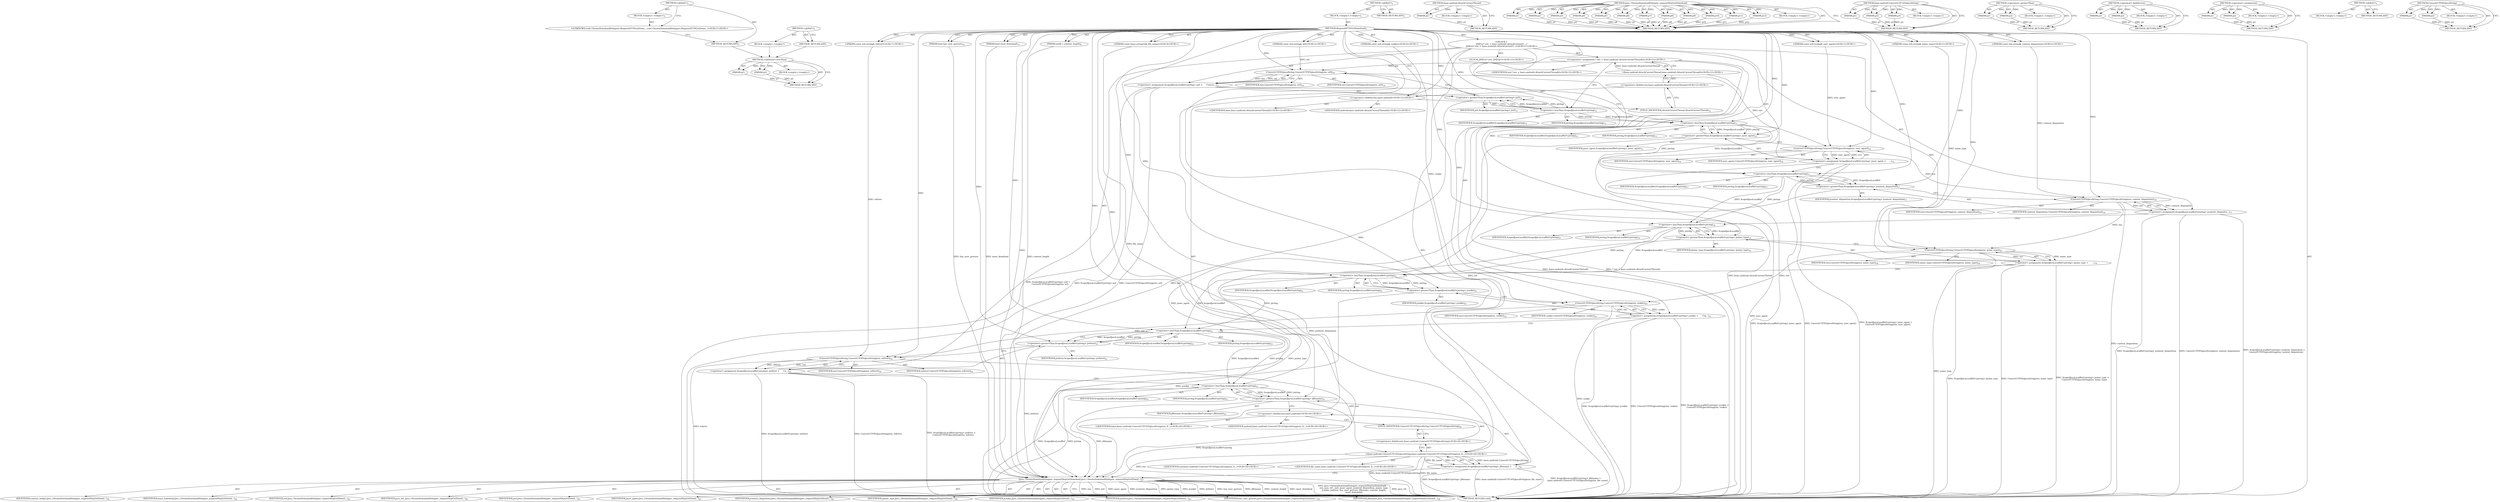 digraph "&lt;global&gt;" {
vulnerable_156 [label=<(METHOD,&lt;operator&gt;.lessThan)>];
vulnerable_157 [label=<(PARAM,p1)>];
vulnerable_158 [label=<(PARAM,p2)>];
vulnerable_159 [label=<(BLOCK,&lt;empty&gt;,&lt;empty&gt;)>];
vulnerable_160 [label=<(METHOD_RETURN,ANY)>];
vulnerable_6 [label=<(METHOD,&lt;global&gt;)<SUB>1</SUB>>];
vulnerable_7 [label=<(BLOCK,&lt;empty&gt;,&lt;empty&gt;)<SUB>1</SUB>>];
vulnerable_8 [label=<(METHOD,RequestHTTPGetDownload)<SUB>1</SUB>>];
vulnerable_9 [label="<(PARAM,const std::string&amp; url)<SUB>2</SUB>>"];
vulnerable_10 [label="<(PARAM,const std::string&amp; user_agent)<SUB>3</SUB>>"];
vulnerable_11 [label="<(PARAM,const std::string&amp; content_disposition)<SUB>4</SUB>>"];
vulnerable_12 [label="<(PARAM,const std::string&amp; mime_type)<SUB>5</SUB>>"];
vulnerable_13 [label="<(PARAM,const std::string&amp; cookie)<SUB>6</SUB>>"];
vulnerable_14 [label="<(PARAM,const std::string&amp; referer)<SUB>7</SUB>>"];
vulnerable_15 [label="<(PARAM,const base::string16&amp; file_name)<SUB>8</SUB>>"];
vulnerable_16 [label=<(PARAM,int64_t content_length)<SUB>9</SUB>>];
vulnerable_17 [label=<(PARAM,bool has_user_gesture)<SUB>10</SUB>>];
vulnerable_18 [label=<(PARAM,bool must_download)<SUB>11</SUB>>];
vulnerable_19 [label="<(BLOCK,{
  JNIEnv* env = base::android::AttachCurrentT...,{
  JNIEnv* env = base::android::AttachCurrentT...)<SUB>11</SUB>>"];
vulnerable_20 [label="<(LOCAL,JNIEnv* env: JNIEnv*)<SUB>12</SUB>>"];
vulnerable_21 [label="<(&lt;operator&gt;.assignment,* env = base::android::AttachCurrentThread())<SUB>12</SUB>>"];
vulnerable_22 [label="<(IDENTIFIER,env,* env = base::android::AttachCurrentThread())<SUB>12</SUB>>"];
vulnerable_23 [label="<(base.android.AttachCurrentThread,base::android::AttachCurrentThread())<SUB>12</SUB>>"];
vulnerable_24 [label="<(&lt;operator&gt;.fieldAccess,base::android::AttachCurrentThread)<SUB>12</SUB>>"];
vulnerable_25 [label="<(&lt;operator&gt;.fieldAccess,base::android)<SUB>12</SUB>>"];
vulnerable_26 [label="<(IDENTIFIER,base,base::android::AttachCurrentThread())<SUB>12</SUB>>"];
vulnerable_27 [label="<(IDENTIFIER,android,base::android::AttachCurrentThread())<SUB>12</SUB>>"];
vulnerable_28 [label=<(FIELD_IDENTIFIER,AttachCurrentThread,AttachCurrentThread)<SUB>12</SUB>>];
vulnerable_29 [label=<(&lt;operator&gt;.assignment,ScopedJavaLocalRef&lt;jstring&gt; jurl =
      Conver...)<SUB>13</SUB>>];
vulnerable_30 [label=<(&lt;operator&gt;.greaterThan,ScopedJavaLocalRef&lt;jstring&gt; jurl)<SUB>13</SUB>>];
vulnerable_31 [label=<(&lt;operator&gt;.lessThan,ScopedJavaLocalRef&lt;jstring)<SUB>13</SUB>>];
vulnerable_32 [label=<(IDENTIFIER,ScopedJavaLocalRef,ScopedJavaLocalRef&lt;jstring)<SUB>13</SUB>>];
vulnerable_33 [label=<(IDENTIFIER,jstring,ScopedJavaLocalRef&lt;jstring)<SUB>13</SUB>>];
vulnerable_34 [label=<(IDENTIFIER,jurl,ScopedJavaLocalRef&lt;jstring&gt; jurl)<SUB>13</SUB>>];
vulnerable_35 [label=<(ConvertUTF8ToJavaString,ConvertUTF8ToJavaString(env, url))<SUB>14</SUB>>];
vulnerable_36 [label=<(IDENTIFIER,env,ConvertUTF8ToJavaString(env, url))<SUB>14</SUB>>];
vulnerable_37 [label=<(IDENTIFIER,url,ConvertUTF8ToJavaString(env, url))<SUB>14</SUB>>];
vulnerable_38 [label=<(&lt;operator&gt;.assignment,ScopedJavaLocalRef&lt;jstring&gt; juser_agent =
     ...)<SUB>15</SUB>>];
vulnerable_39 [label=<(&lt;operator&gt;.greaterThan,ScopedJavaLocalRef&lt;jstring&gt; juser_agent)<SUB>15</SUB>>];
vulnerable_40 [label=<(&lt;operator&gt;.lessThan,ScopedJavaLocalRef&lt;jstring)<SUB>15</SUB>>];
vulnerable_41 [label=<(IDENTIFIER,ScopedJavaLocalRef,ScopedJavaLocalRef&lt;jstring)<SUB>15</SUB>>];
vulnerable_42 [label=<(IDENTIFIER,jstring,ScopedJavaLocalRef&lt;jstring)<SUB>15</SUB>>];
vulnerable_43 [label=<(IDENTIFIER,juser_agent,ScopedJavaLocalRef&lt;jstring&gt; juser_agent)<SUB>15</SUB>>];
vulnerable_44 [label=<(ConvertUTF8ToJavaString,ConvertUTF8ToJavaString(env, user_agent))<SUB>16</SUB>>];
vulnerable_45 [label=<(IDENTIFIER,env,ConvertUTF8ToJavaString(env, user_agent))<SUB>16</SUB>>];
vulnerable_46 [label=<(IDENTIFIER,user_agent,ConvertUTF8ToJavaString(env, user_agent))<SUB>16</SUB>>];
vulnerable_47 [label=<(&lt;operator&gt;.assignment,ScopedJavaLocalRef&lt;jstring&gt; jcontent_dispositio...)<SUB>17</SUB>>];
vulnerable_48 [label=<(&lt;operator&gt;.greaterThan,ScopedJavaLocalRef&lt;jstring&gt; jcontent_disposition)<SUB>17</SUB>>];
vulnerable_49 [label=<(&lt;operator&gt;.lessThan,ScopedJavaLocalRef&lt;jstring)<SUB>17</SUB>>];
vulnerable_50 [label=<(IDENTIFIER,ScopedJavaLocalRef,ScopedJavaLocalRef&lt;jstring)<SUB>17</SUB>>];
vulnerable_51 [label=<(IDENTIFIER,jstring,ScopedJavaLocalRef&lt;jstring)<SUB>17</SUB>>];
vulnerable_52 [label=<(IDENTIFIER,jcontent_disposition,ScopedJavaLocalRef&lt;jstring&gt; jcontent_disposition)<SUB>17</SUB>>];
vulnerable_53 [label=<(ConvertUTF8ToJavaString,ConvertUTF8ToJavaString(env, content_disposition))<SUB>18</SUB>>];
vulnerable_54 [label=<(IDENTIFIER,env,ConvertUTF8ToJavaString(env, content_disposition))<SUB>18</SUB>>];
vulnerable_55 [label=<(IDENTIFIER,content_disposition,ConvertUTF8ToJavaString(env, content_disposition))<SUB>18</SUB>>];
vulnerable_56 [label=<(&lt;operator&gt;.assignment,ScopedJavaLocalRef&lt;jstring&gt; jmime_type =
      ...)<SUB>19</SUB>>];
vulnerable_57 [label=<(&lt;operator&gt;.greaterThan,ScopedJavaLocalRef&lt;jstring&gt; jmime_type)<SUB>19</SUB>>];
vulnerable_58 [label=<(&lt;operator&gt;.lessThan,ScopedJavaLocalRef&lt;jstring)<SUB>19</SUB>>];
vulnerable_59 [label=<(IDENTIFIER,ScopedJavaLocalRef,ScopedJavaLocalRef&lt;jstring)<SUB>19</SUB>>];
vulnerable_60 [label=<(IDENTIFIER,jstring,ScopedJavaLocalRef&lt;jstring)<SUB>19</SUB>>];
vulnerable_61 [label=<(IDENTIFIER,jmime_type,ScopedJavaLocalRef&lt;jstring&gt; jmime_type)<SUB>19</SUB>>];
vulnerable_62 [label=<(ConvertUTF8ToJavaString,ConvertUTF8ToJavaString(env, mime_type))<SUB>20</SUB>>];
vulnerable_63 [label=<(IDENTIFIER,env,ConvertUTF8ToJavaString(env, mime_type))<SUB>20</SUB>>];
vulnerable_64 [label=<(IDENTIFIER,mime_type,ConvertUTF8ToJavaString(env, mime_type))<SUB>20</SUB>>];
vulnerable_65 [label=<(&lt;operator&gt;.assignment,ScopedJavaLocalRef&lt;jstring&gt; jcookie =
      Con...)<SUB>21</SUB>>];
vulnerable_66 [label=<(&lt;operator&gt;.greaterThan,ScopedJavaLocalRef&lt;jstring&gt; jcookie)<SUB>21</SUB>>];
vulnerable_67 [label=<(&lt;operator&gt;.lessThan,ScopedJavaLocalRef&lt;jstring)<SUB>21</SUB>>];
vulnerable_68 [label=<(IDENTIFIER,ScopedJavaLocalRef,ScopedJavaLocalRef&lt;jstring)<SUB>21</SUB>>];
vulnerable_69 [label=<(IDENTIFIER,jstring,ScopedJavaLocalRef&lt;jstring)<SUB>21</SUB>>];
vulnerable_70 [label=<(IDENTIFIER,jcookie,ScopedJavaLocalRef&lt;jstring&gt; jcookie)<SUB>21</SUB>>];
vulnerable_71 [label=<(ConvertUTF8ToJavaString,ConvertUTF8ToJavaString(env, cookie))<SUB>22</SUB>>];
vulnerable_72 [label=<(IDENTIFIER,env,ConvertUTF8ToJavaString(env, cookie))<SUB>22</SUB>>];
vulnerable_73 [label=<(IDENTIFIER,cookie,ConvertUTF8ToJavaString(env, cookie))<SUB>22</SUB>>];
vulnerable_74 [label=<(&lt;operator&gt;.assignment,ScopedJavaLocalRef&lt;jstring&gt; jreferer =
      Co...)<SUB>23</SUB>>];
vulnerable_75 [label=<(&lt;operator&gt;.greaterThan,ScopedJavaLocalRef&lt;jstring&gt; jreferer)<SUB>23</SUB>>];
vulnerable_76 [label=<(&lt;operator&gt;.lessThan,ScopedJavaLocalRef&lt;jstring)<SUB>23</SUB>>];
vulnerable_77 [label=<(IDENTIFIER,ScopedJavaLocalRef,ScopedJavaLocalRef&lt;jstring)<SUB>23</SUB>>];
vulnerable_78 [label=<(IDENTIFIER,jstring,ScopedJavaLocalRef&lt;jstring)<SUB>23</SUB>>];
vulnerable_79 [label=<(IDENTIFIER,jreferer,ScopedJavaLocalRef&lt;jstring&gt; jreferer)<SUB>23</SUB>>];
vulnerable_80 [label=<(ConvertUTF8ToJavaString,ConvertUTF8ToJavaString(env, referer))<SUB>24</SUB>>];
vulnerable_81 [label=<(IDENTIFIER,env,ConvertUTF8ToJavaString(env, referer))<SUB>24</SUB>>];
vulnerable_82 [label=<(IDENTIFIER,referer,ConvertUTF8ToJavaString(env, referer))<SUB>24</SUB>>];
vulnerable_83 [label=<(&lt;operator&gt;.assignment,ScopedJavaLocalRef&lt;jstring&gt; jfilename =
      b...)<SUB>25</SUB>>];
vulnerable_84 [label=<(&lt;operator&gt;.greaterThan,ScopedJavaLocalRef&lt;jstring&gt; jfilename)<SUB>25</SUB>>];
vulnerable_85 [label=<(&lt;operator&gt;.lessThan,ScopedJavaLocalRef&lt;jstring)<SUB>25</SUB>>];
vulnerable_86 [label=<(IDENTIFIER,ScopedJavaLocalRef,ScopedJavaLocalRef&lt;jstring)<SUB>25</SUB>>];
vulnerable_87 [label=<(IDENTIFIER,jstring,ScopedJavaLocalRef&lt;jstring)<SUB>25</SUB>>];
vulnerable_88 [label=<(IDENTIFIER,jfilename,ScopedJavaLocalRef&lt;jstring&gt; jfilename)<SUB>25</SUB>>];
vulnerable_89 [label="<(base.android.ConvertUTF16ToJavaString,base::android::ConvertUTF16ToJavaString(env, fi...)<SUB>26</SUB>>"];
vulnerable_90 [label="<(&lt;operator&gt;.fieldAccess,base::android::ConvertUTF16ToJavaString)<SUB>26</SUB>>"];
vulnerable_91 [label="<(&lt;operator&gt;.fieldAccess,base::android)<SUB>26</SUB>>"];
vulnerable_92 [label="<(IDENTIFIER,base,base::android::ConvertUTF16ToJavaString(env, fi...)<SUB>26</SUB>>"];
vulnerable_93 [label="<(IDENTIFIER,android,base::android::ConvertUTF16ToJavaString(env, fi...)<SUB>26</SUB>>"];
vulnerable_94 [label=<(FIELD_IDENTIFIER,ConvertUTF16ToJavaString,ConvertUTF16ToJavaString)<SUB>26</SUB>>];
vulnerable_95 [label="<(IDENTIFIER,env,base::android::ConvertUTF16ToJavaString(env, fi...)<SUB>26</SUB>>"];
vulnerable_96 [label="<(IDENTIFIER,file_name,base::android::ConvertUTF16ToJavaString(env, fi...)<SUB>26</SUB>>"];
vulnerable_97 [label=<(Java_ChromeDownloadDelegate_requestHttpGetDownload,Java_ChromeDownloadDelegate_requestHttpGetDownl...)<SUB>27</SUB>>];
vulnerable_98 [label=<(IDENTIFIER,env,Java_ChromeDownloadDelegate_requestHttpGetDownl...)<SUB>28</SUB>>];
vulnerable_99 [label=<(IDENTIFIER,java_ref_,Java_ChromeDownloadDelegate_requestHttpGetDownl...)<SUB>28</SUB>>];
vulnerable_100 [label=<(IDENTIFIER,jurl,Java_ChromeDownloadDelegate_requestHttpGetDownl...)<SUB>28</SUB>>];
vulnerable_101 [label=<(IDENTIFIER,juser_agent,Java_ChromeDownloadDelegate_requestHttpGetDownl...)<SUB>28</SUB>>];
vulnerable_102 [label=<(IDENTIFIER,jcontent_disposition,Java_ChromeDownloadDelegate_requestHttpGetDownl...)<SUB>28</SUB>>];
vulnerable_103 [label=<(IDENTIFIER,jmime_type,Java_ChromeDownloadDelegate_requestHttpGetDownl...)<SUB>28</SUB>>];
vulnerable_104 [label=<(IDENTIFIER,jcookie,Java_ChromeDownloadDelegate_requestHttpGetDownl...)<SUB>29</SUB>>];
vulnerable_105 [label=<(IDENTIFIER,jreferer,Java_ChromeDownloadDelegate_requestHttpGetDownl...)<SUB>29</SUB>>];
vulnerable_106 [label=<(IDENTIFIER,has_user_gesture,Java_ChromeDownloadDelegate_requestHttpGetDownl...)<SUB>29</SUB>>];
vulnerable_107 [label=<(IDENTIFIER,jfilename,Java_ChromeDownloadDelegate_requestHttpGetDownl...)<SUB>29</SUB>>];
vulnerable_108 [label=<(IDENTIFIER,content_length,Java_ChromeDownloadDelegate_requestHttpGetDownl...)<SUB>29</SUB>>];
vulnerable_109 [label=<(IDENTIFIER,must_download,Java_ChromeDownloadDelegate_requestHttpGetDownl...)<SUB>30</SUB>>];
vulnerable_110 [label=<(METHOD_RETURN,void)<SUB>1</SUB>>];
vulnerable_112 [label=<(METHOD_RETURN,ANY)<SUB>1</SUB>>];
vulnerable_142 [label=<(METHOD,base.android.AttachCurrentThread)>];
vulnerable_143 [label=<(PARAM,p1)>];
vulnerable_144 [label=<(BLOCK,&lt;empty&gt;,&lt;empty&gt;)>];
vulnerable_145 [label=<(METHOD_RETURN,ANY)>];
vulnerable_172 [label=<(METHOD,Java_ChromeDownloadDelegate_requestHttpGetDownload)>];
vulnerable_173 [label=<(PARAM,p1)>];
vulnerable_174 [label=<(PARAM,p2)>];
vulnerable_175 [label=<(PARAM,p3)>];
vulnerable_176 [label=<(PARAM,p4)>];
vulnerable_177 [label=<(PARAM,p5)>];
vulnerable_178 [label=<(PARAM,p6)>];
vulnerable_179 [label=<(PARAM,p7)>];
vulnerable_180 [label=<(PARAM,p8)>];
vulnerable_181 [label=<(PARAM,p9)>];
vulnerable_182 [label=<(PARAM,p10)>];
vulnerable_183 [label=<(PARAM,p11)>];
vulnerable_184 [label=<(PARAM,p12)>];
vulnerable_185 [label=<(BLOCK,&lt;empty&gt;,&lt;empty&gt;)>];
vulnerable_186 [label=<(METHOD_RETURN,ANY)>];
vulnerable_166 [label=<(METHOD,base.android.ConvertUTF16ToJavaString)>];
vulnerable_167 [label=<(PARAM,p1)>];
vulnerable_168 [label=<(PARAM,p2)>];
vulnerable_169 [label=<(PARAM,p3)>];
vulnerable_170 [label=<(BLOCK,&lt;empty&gt;,&lt;empty&gt;)>];
vulnerable_171 [label=<(METHOD_RETURN,ANY)>];
vulnerable_151 [label=<(METHOD,&lt;operator&gt;.greaterThan)>];
vulnerable_152 [label=<(PARAM,p1)>];
vulnerable_153 [label=<(PARAM,p2)>];
vulnerable_154 [label=<(BLOCK,&lt;empty&gt;,&lt;empty&gt;)>];
vulnerable_155 [label=<(METHOD_RETURN,ANY)>];
vulnerable_146 [label=<(METHOD,&lt;operator&gt;.fieldAccess)>];
vulnerable_147 [label=<(PARAM,p1)>];
vulnerable_148 [label=<(PARAM,p2)>];
vulnerable_149 [label=<(BLOCK,&lt;empty&gt;,&lt;empty&gt;)>];
vulnerable_150 [label=<(METHOD_RETURN,ANY)>];
vulnerable_137 [label=<(METHOD,&lt;operator&gt;.assignment)>];
vulnerable_138 [label=<(PARAM,p1)>];
vulnerable_139 [label=<(PARAM,p2)>];
vulnerable_140 [label=<(BLOCK,&lt;empty&gt;,&lt;empty&gt;)>];
vulnerable_141 [label=<(METHOD_RETURN,ANY)>];
vulnerable_131 [label=<(METHOD,&lt;global&gt;)<SUB>1</SUB>>];
vulnerable_132 [label=<(BLOCK,&lt;empty&gt;,&lt;empty&gt;)>];
vulnerable_133 [label=<(METHOD_RETURN,ANY)>];
vulnerable_161 [label=<(METHOD,ConvertUTF8ToJavaString)>];
vulnerable_162 [label=<(PARAM,p1)>];
vulnerable_163 [label=<(PARAM,p2)>];
vulnerable_164 [label=<(BLOCK,&lt;empty&gt;,&lt;empty&gt;)>];
vulnerable_165 [label=<(METHOD_RETURN,ANY)>];
fixed_6 [label=<(METHOD,&lt;global&gt;)<SUB>1</SUB>>];
fixed_7 [label=<(BLOCK,&lt;empty&gt;,&lt;empty&gt;)<SUB>1</SUB>>];
fixed_8 [label="<(UNKNOWN,void ChromeDownloadDelegate::RequestHTTPGetDown...,void ChromeDownloadDelegate::RequestHTTPGetDown...)<SUB>1</SUB>>"];
fixed_9 [label=<(METHOD_RETURN,ANY)<SUB>1</SUB>>];
fixed_14 [label=<(METHOD,&lt;global&gt;)<SUB>1</SUB>>];
fixed_15 [label=<(BLOCK,&lt;empty&gt;,&lt;empty&gt;)>];
fixed_16 [label=<(METHOD_RETURN,ANY)>];
vulnerable_156 -> vulnerable_157  [key=0, label="AST: "];
vulnerable_156 -> vulnerable_157  [key=1, label="DDG: "];
vulnerable_156 -> vulnerable_159  [key=0, label="AST: "];
vulnerable_156 -> vulnerable_158  [key=0, label="AST: "];
vulnerable_156 -> vulnerable_158  [key=1, label="DDG: "];
vulnerable_156 -> vulnerable_160  [key=0, label="AST: "];
vulnerable_156 -> vulnerable_160  [key=1, label="CFG: "];
vulnerable_157 -> vulnerable_160  [key=0, label="DDG: p1"];
vulnerable_158 -> vulnerable_160  [key=0, label="DDG: p2"];
vulnerable_6 -> vulnerable_7  [key=0, label="AST: "];
vulnerable_6 -> vulnerable_112  [key=0, label="AST: "];
vulnerable_6 -> vulnerable_112  [key=1, label="CFG: "];
vulnerable_7 -> vulnerable_8  [key=0, label="AST: "];
vulnerable_8 -> vulnerable_9  [key=0, label="AST: "];
vulnerable_8 -> vulnerable_9  [key=1, label="DDG: "];
vulnerable_8 -> vulnerable_10  [key=0, label="AST: "];
vulnerable_8 -> vulnerable_10  [key=1, label="DDG: "];
vulnerable_8 -> vulnerable_11  [key=0, label="AST: "];
vulnerable_8 -> vulnerable_11  [key=1, label="DDG: "];
vulnerable_8 -> vulnerable_12  [key=0, label="AST: "];
vulnerable_8 -> vulnerable_12  [key=1, label="DDG: "];
vulnerable_8 -> vulnerable_13  [key=0, label="AST: "];
vulnerable_8 -> vulnerable_13  [key=1, label="DDG: "];
vulnerable_8 -> vulnerable_14  [key=0, label="AST: "];
vulnerable_8 -> vulnerable_14  [key=1, label="DDG: "];
vulnerable_8 -> vulnerable_15  [key=0, label="AST: "];
vulnerable_8 -> vulnerable_15  [key=1, label="DDG: "];
vulnerable_8 -> vulnerable_16  [key=0, label="AST: "];
vulnerable_8 -> vulnerable_16  [key=1, label="DDG: "];
vulnerable_8 -> vulnerable_17  [key=0, label="AST: "];
vulnerable_8 -> vulnerable_17  [key=1, label="DDG: "];
vulnerable_8 -> vulnerable_18  [key=0, label="AST: "];
vulnerable_8 -> vulnerable_18  [key=1, label="DDG: "];
vulnerable_8 -> vulnerable_19  [key=0, label="AST: "];
vulnerable_8 -> vulnerable_110  [key=0, label="AST: "];
vulnerable_8 -> vulnerable_25  [key=0, label="CFG: "];
vulnerable_8 -> vulnerable_97  [key=0, label="DDG: "];
vulnerable_8 -> vulnerable_30  [key=0, label="DDG: "];
vulnerable_8 -> vulnerable_35  [key=0, label="DDG: "];
vulnerable_8 -> vulnerable_39  [key=0, label="DDG: "];
vulnerable_8 -> vulnerable_44  [key=0, label="DDG: "];
vulnerable_8 -> vulnerable_48  [key=0, label="DDG: "];
vulnerable_8 -> vulnerable_53  [key=0, label="DDG: "];
vulnerable_8 -> vulnerable_57  [key=0, label="DDG: "];
vulnerable_8 -> vulnerable_62  [key=0, label="DDG: "];
vulnerable_8 -> vulnerable_66  [key=0, label="DDG: "];
vulnerable_8 -> vulnerable_71  [key=0, label="DDG: "];
vulnerable_8 -> vulnerable_75  [key=0, label="DDG: "];
vulnerable_8 -> vulnerable_80  [key=0, label="DDG: "];
vulnerable_8 -> vulnerable_84  [key=0, label="DDG: "];
vulnerable_8 -> vulnerable_89  [key=0, label="DDG: "];
vulnerable_8 -> vulnerable_31  [key=0, label="DDG: "];
vulnerable_8 -> vulnerable_40  [key=0, label="DDG: "];
vulnerable_8 -> vulnerable_49  [key=0, label="DDG: "];
vulnerable_8 -> vulnerable_58  [key=0, label="DDG: "];
vulnerable_8 -> vulnerable_67  [key=0, label="DDG: "];
vulnerable_8 -> vulnerable_76  [key=0, label="DDG: "];
vulnerable_8 -> vulnerable_85  [key=0, label="DDG: "];
vulnerable_9 -> vulnerable_35  [key=0, label="DDG: url"];
vulnerable_10 -> vulnerable_44  [key=0, label="DDG: user_agent"];
vulnerable_11 -> vulnerable_53  [key=0, label="DDG: content_disposition"];
vulnerable_12 -> vulnerable_62  [key=0, label="DDG: mime_type"];
vulnerable_13 -> vulnerable_71  [key=0, label="DDG: cookie"];
vulnerable_14 -> vulnerable_80  [key=0, label="DDG: referer"];
vulnerable_15 -> vulnerable_89  [key=0, label="DDG: file_name"];
vulnerable_16 -> vulnerable_97  [key=0, label="DDG: content_length"];
vulnerable_17 -> vulnerable_97  [key=0, label="DDG: has_user_gesture"];
vulnerable_18 -> vulnerable_97  [key=0, label="DDG: must_download"];
vulnerable_19 -> vulnerable_20  [key=0, label="AST: "];
vulnerable_19 -> vulnerable_21  [key=0, label="AST: "];
vulnerable_19 -> vulnerable_29  [key=0, label="AST: "];
vulnerable_19 -> vulnerable_38  [key=0, label="AST: "];
vulnerable_19 -> vulnerable_47  [key=0, label="AST: "];
vulnerable_19 -> vulnerable_56  [key=0, label="AST: "];
vulnerable_19 -> vulnerable_65  [key=0, label="AST: "];
vulnerable_19 -> vulnerable_74  [key=0, label="AST: "];
vulnerable_19 -> vulnerable_83  [key=0, label="AST: "];
vulnerable_19 -> vulnerable_97  [key=0, label="AST: "];
vulnerable_21 -> vulnerable_22  [key=0, label="AST: "];
vulnerable_21 -> vulnerable_23  [key=0, label="AST: "];
vulnerable_21 -> vulnerable_31  [key=0, label="CFG: "];
vulnerable_21 -> vulnerable_110  [key=0, label="DDG: base::android::AttachCurrentThread()"];
vulnerable_21 -> vulnerable_110  [key=1, label="DDG: * env = base::android::AttachCurrentThread()"];
vulnerable_21 -> vulnerable_35  [key=0, label="DDG: env"];
vulnerable_23 -> vulnerable_24  [key=0, label="AST: "];
vulnerable_23 -> vulnerable_21  [key=0, label="CFG: "];
vulnerable_23 -> vulnerable_21  [key=1, label="DDG: base::android::AttachCurrentThread"];
vulnerable_23 -> vulnerable_110  [key=0, label="DDG: base::android::AttachCurrentThread"];
vulnerable_24 -> vulnerable_25  [key=0, label="AST: "];
vulnerable_24 -> vulnerable_28  [key=0, label="AST: "];
vulnerable_24 -> vulnerable_23  [key=0, label="CFG: "];
vulnerable_25 -> vulnerable_26  [key=0, label="AST: "];
vulnerable_25 -> vulnerable_27  [key=0, label="AST: "];
vulnerable_25 -> vulnerable_28  [key=0, label="CFG: "];
vulnerable_28 -> vulnerable_24  [key=0, label="CFG: "];
vulnerable_29 -> vulnerable_30  [key=0, label="AST: "];
vulnerable_29 -> vulnerable_35  [key=0, label="AST: "];
vulnerable_29 -> vulnerable_40  [key=0, label="CFG: "];
vulnerable_29 -> vulnerable_110  [key=0, label="DDG: ScopedJavaLocalRef&lt;jstring&gt; jurl"];
vulnerable_29 -> vulnerable_110  [key=1, label="DDG: ConvertUTF8ToJavaString(env, url)"];
vulnerable_29 -> vulnerable_110  [key=2, label="DDG: ScopedJavaLocalRef&lt;jstring&gt; jurl =
      ConvertUTF8ToJavaString(env, url)"];
vulnerable_30 -> vulnerable_31  [key=0, label="AST: "];
vulnerable_30 -> vulnerable_34  [key=0, label="AST: "];
vulnerable_30 -> vulnerable_35  [key=0, label="CFG: "];
vulnerable_30 -> vulnerable_97  [key=0, label="DDG: jurl"];
vulnerable_31 -> vulnerable_32  [key=0, label="AST: "];
vulnerable_31 -> vulnerable_33  [key=0, label="AST: "];
vulnerable_31 -> vulnerable_30  [key=0, label="CFG: "];
vulnerable_31 -> vulnerable_30  [key=1, label="DDG: ScopedJavaLocalRef"];
vulnerable_31 -> vulnerable_30  [key=2, label="DDG: jstring"];
vulnerable_31 -> vulnerable_40  [key=0, label="DDG: ScopedJavaLocalRef"];
vulnerable_31 -> vulnerable_40  [key=1, label="DDG: jstring"];
vulnerable_35 -> vulnerable_36  [key=0, label="AST: "];
vulnerable_35 -> vulnerable_37  [key=0, label="AST: "];
vulnerable_35 -> vulnerable_29  [key=0, label="CFG: "];
vulnerable_35 -> vulnerable_29  [key=1, label="DDG: env"];
vulnerable_35 -> vulnerable_29  [key=2, label="DDG: url"];
vulnerable_35 -> vulnerable_110  [key=0, label="DDG: url"];
vulnerable_35 -> vulnerable_44  [key=0, label="DDG: env"];
vulnerable_38 -> vulnerable_39  [key=0, label="AST: "];
vulnerable_38 -> vulnerable_44  [key=0, label="AST: "];
vulnerable_38 -> vulnerable_49  [key=0, label="CFG: "];
vulnerable_38 -> vulnerable_110  [key=0, label="DDG: ScopedJavaLocalRef&lt;jstring&gt; juser_agent"];
vulnerable_38 -> vulnerable_110  [key=1, label="DDG: ConvertUTF8ToJavaString(env, user_agent)"];
vulnerable_38 -> vulnerable_110  [key=2, label="DDG: ScopedJavaLocalRef&lt;jstring&gt; juser_agent =
      ConvertUTF8ToJavaString(env, user_agent)"];
vulnerable_39 -> vulnerable_40  [key=0, label="AST: "];
vulnerable_39 -> vulnerable_43  [key=0, label="AST: "];
vulnerable_39 -> vulnerable_44  [key=0, label="CFG: "];
vulnerable_39 -> vulnerable_97  [key=0, label="DDG: juser_agent"];
vulnerable_40 -> vulnerable_41  [key=0, label="AST: "];
vulnerable_40 -> vulnerable_42  [key=0, label="AST: "];
vulnerable_40 -> vulnerable_39  [key=0, label="CFG: "];
vulnerable_40 -> vulnerable_39  [key=1, label="DDG: ScopedJavaLocalRef"];
vulnerable_40 -> vulnerable_39  [key=2, label="DDG: jstring"];
vulnerable_40 -> vulnerable_49  [key=0, label="DDG: ScopedJavaLocalRef"];
vulnerable_40 -> vulnerable_49  [key=1, label="DDG: jstring"];
vulnerable_44 -> vulnerable_45  [key=0, label="AST: "];
vulnerable_44 -> vulnerable_46  [key=0, label="AST: "];
vulnerable_44 -> vulnerable_38  [key=0, label="CFG: "];
vulnerable_44 -> vulnerable_38  [key=1, label="DDG: env"];
vulnerable_44 -> vulnerable_38  [key=2, label="DDG: user_agent"];
vulnerable_44 -> vulnerable_110  [key=0, label="DDG: user_agent"];
vulnerable_44 -> vulnerable_53  [key=0, label="DDG: env"];
vulnerable_47 -> vulnerable_48  [key=0, label="AST: "];
vulnerable_47 -> vulnerable_53  [key=0, label="AST: "];
vulnerable_47 -> vulnerable_58  [key=0, label="CFG: "];
vulnerable_47 -> vulnerable_110  [key=0, label="DDG: ScopedJavaLocalRef&lt;jstring&gt; jcontent_disposition"];
vulnerable_47 -> vulnerable_110  [key=1, label="DDG: ConvertUTF8ToJavaString(env, content_disposition)"];
vulnerable_47 -> vulnerable_110  [key=2, label="DDG: ScopedJavaLocalRef&lt;jstring&gt; jcontent_disposition =
      ConvertUTF8ToJavaString(env, content_disposition)"];
vulnerable_48 -> vulnerable_49  [key=0, label="AST: "];
vulnerable_48 -> vulnerable_52  [key=0, label="AST: "];
vulnerable_48 -> vulnerable_53  [key=0, label="CFG: "];
vulnerable_48 -> vulnerable_97  [key=0, label="DDG: jcontent_disposition"];
vulnerable_49 -> vulnerable_50  [key=0, label="AST: "];
vulnerable_49 -> vulnerable_51  [key=0, label="AST: "];
vulnerable_49 -> vulnerable_48  [key=0, label="CFG: "];
vulnerable_49 -> vulnerable_48  [key=1, label="DDG: ScopedJavaLocalRef"];
vulnerable_49 -> vulnerable_48  [key=2, label="DDG: jstring"];
vulnerable_49 -> vulnerable_58  [key=0, label="DDG: ScopedJavaLocalRef"];
vulnerable_49 -> vulnerable_58  [key=1, label="DDG: jstring"];
vulnerable_53 -> vulnerable_54  [key=0, label="AST: "];
vulnerable_53 -> vulnerable_55  [key=0, label="AST: "];
vulnerable_53 -> vulnerable_47  [key=0, label="CFG: "];
vulnerable_53 -> vulnerable_47  [key=1, label="DDG: env"];
vulnerable_53 -> vulnerable_47  [key=2, label="DDG: content_disposition"];
vulnerable_53 -> vulnerable_110  [key=0, label="DDG: content_disposition"];
vulnerable_53 -> vulnerable_62  [key=0, label="DDG: env"];
vulnerable_56 -> vulnerable_57  [key=0, label="AST: "];
vulnerable_56 -> vulnerable_62  [key=0, label="AST: "];
vulnerable_56 -> vulnerable_67  [key=0, label="CFG: "];
vulnerable_56 -> vulnerable_110  [key=0, label="DDG: ScopedJavaLocalRef&lt;jstring&gt; jmime_type"];
vulnerable_56 -> vulnerable_110  [key=1, label="DDG: ConvertUTF8ToJavaString(env, mime_type)"];
vulnerable_56 -> vulnerable_110  [key=2, label="DDG: ScopedJavaLocalRef&lt;jstring&gt; jmime_type =
      ConvertUTF8ToJavaString(env, mime_type)"];
vulnerable_57 -> vulnerable_58  [key=0, label="AST: "];
vulnerable_57 -> vulnerable_61  [key=0, label="AST: "];
vulnerable_57 -> vulnerable_62  [key=0, label="CFG: "];
vulnerable_57 -> vulnerable_97  [key=0, label="DDG: jmime_type"];
vulnerable_58 -> vulnerable_59  [key=0, label="AST: "];
vulnerable_58 -> vulnerable_60  [key=0, label="AST: "];
vulnerable_58 -> vulnerable_57  [key=0, label="CFG: "];
vulnerable_58 -> vulnerable_57  [key=1, label="DDG: ScopedJavaLocalRef"];
vulnerable_58 -> vulnerable_57  [key=2, label="DDG: jstring"];
vulnerable_58 -> vulnerable_67  [key=0, label="DDG: ScopedJavaLocalRef"];
vulnerable_58 -> vulnerable_67  [key=1, label="DDG: jstring"];
vulnerable_62 -> vulnerable_63  [key=0, label="AST: "];
vulnerable_62 -> vulnerable_64  [key=0, label="AST: "];
vulnerable_62 -> vulnerable_56  [key=0, label="CFG: "];
vulnerable_62 -> vulnerable_56  [key=1, label="DDG: env"];
vulnerable_62 -> vulnerable_56  [key=2, label="DDG: mime_type"];
vulnerable_62 -> vulnerable_110  [key=0, label="DDG: mime_type"];
vulnerable_62 -> vulnerable_71  [key=0, label="DDG: env"];
vulnerable_65 -> vulnerable_66  [key=0, label="AST: "];
vulnerable_65 -> vulnerable_71  [key=0, label="AST: "];
vulnerable_65 -> vulnerable_76  [key=0, label="CFG: "];
vulnerable_65 -> vulnerable_110  [key=0, label="DDG: ScopedJavaLocalRef&lt;jstring&gt; jcookie"];
vulnerable_65 -> vulnerable_110  [key=1, label="DDG: ConvertUTF8ToJavaString(env, cookie)"];
vulnerable_65 -> vulnerable_110  [key=2, label="DDG: ScopedJavaLocalRef&lt;jstring&gt; jcookie =
      ConvertUTF8ToJavaString(env, cookie)"];
vulnerable_66 -> vulnerable_67  [key=0, label="AST: "];
vulnerable_66 -> vulnerable_70  [key=0, label="AST: "];
vulnerable_66 -> vulnerable_71  [key=0, label="CFG: "];
vulnerable_66 -> vulnerable_97  [key=0, label="DDG: jcookie"];
vulnerable_67 -> vulnerable_68  [key=0, label="AST: "];
vulnerable_67 -> vulnerable_69  [key=0, label="AST: "];
vulnerable_67 -> vulnerable_66  [key=0, label="CFG: "];
vulnerable_67 -> vulnerable_66  [key=1, label="DDG: ScopedJavaLocalRef"];
vulnerable_67 -> vulnerable_66  [key=2, label="DDG: jstring"];
vulnerable_67 -> vulnerable_76  [key=0, label="DDG: ScopedJavaLocalRef"];
vulnerable_67 -> vulnerable_76  [key=1, label="DDG: jstring"];
vulnerable_71 -> vulnerable_72  [key=0, label="AST: "];
vulnerable_71 -> vulnerable_73  [key=0, label="AST: "];
vulnerable_71 -> vulnerable_65  [key=0, label="CFG: "];
vulnerable_71 -> vulnerable_65  [key=1, label="DDG: env"];
vulnerable_71 -> vulnerable_65  [key=2, label="DDG: cookie"];
vulnerable_71 -> vulnerable_110  [key=0, label="DDG: cookie"];
vulnerable_71 -> vulnerable_80  [key=0, label="DDG: env"];
vulnerable_74 -> vulnerable_75  [key=0, label="AST: "];
vulnerable_74 -> vulnerable_80  [key=0, label="AST: "];
vulnerable_74 -> vulnerable_85  [key=0, label="CFG: "];
vulnerable_74 -> vulnerable_110  [key=0, label="DDG: ScopedJavaLocalRef&lt;jstring&gt; jreferer"];
vulnerable_74 -> vulnerable_110  [key=1, label="DDG: ConvertUTF8ToJavaString(env, referer)"];
vulnerable_74 -> vulnerable_110  [key=2, label="DDG: ScopedJavaLocalRef&lt;jstring&gt; jreferer =
      ConvertUTF8ToJavaString(env, referer)"];
vulnerable_75 -> vulnerable_76  [key=0, label="AST: "];
vulnerable_75 -> vulnerable_79  [key=0, label="AST: "];
vulnerable_75 -> vulnerable_80  [key=0, label="CFG: "];
vulnerable_75 -> vulnerable_97  [key=0, label="DDG: jreferer"];
vulnerable_76 -> vulnerable_77  [key=0, label="AST: "];
vulnerable_76 -> vulnerable_78  [key=0, label="AST: "];
vulnerable_76 -> vulnerable_75  [key=0, label="CFG: "];
vulnerable_76 -> vulnerable_75  [key=1, label="DDG: ScopedJavaLocalRef"];
vulnerable_76 -> vulnerable_75  [key=2, label="DDG: jstring"];
vulnerable_76 -> vulnerable_85  [key=0, label="DDG: ScopedJavaLocalRef"];
vulnerable_76 -> vulnerable_85  [key=1, label="DDG: jstring"];
vulnerable_80 -> vulnerable_81  [key=0, label="AST: "];
vulnerable_80 -> vulnerable_82  [key=0, label="AST: "];
vulnerable_80 -> vulnerable_74  [key=0, label="CFG: "];
vulnerable_80 -> vulnerable_74  [key=1, label="DDG: env"];
vulnerable_80 -> vulnerable_74  [key=2, label="DDG: referer"];
vulnerable_80 -> vulnerable_110  [key=0, label="DDG: referer"];
vulnerable_80 -> vulnerable_89  [key=0, label="DDG: env"];
vulnerable_83 -> vulnerable_84  [key=0, label="AST: "];
vulnerable_83 -> vulnerable_89  [key=0, label="AST: "];
vulnerable_83 -> vulnerable_97  [key=0, label="CFG: "];
vulnerable_83 -> vulnerable_110  [key=0, label="DDG: ScopedJavaLocalRef&lt;jstring&gt; jfilename"];
vulnerable_83 -> vulnerable_110  [key=1, label="DDG: base::android::ConvertUTF16ToJavaString(env, file_name)"];
vulnerable_83 -> vulnerable_110  [key=2, label="DDG: ScopedJavaLocalRef&lt;jstring&gt; jfilename =
      base::android::ConvertUTF16ToJavaString(env, file_name)"];
vulnerable_84 -> vulnerable_85  [key=0, label="AST: "];
vulnerable_84 -> vulnerable_88  [key=0, label="AST: "];
vulnerable_84 -> vulnerable_91  [key=0, label="CFG: "];
vulnerable_84 -> vulnerable_110  [key=0, label="DDG: ScopedJavaLocalRef&lt;jstring"];
vulnerable_84 -> vulnerable_97  [key=0, label="DDG: jfilename"];
vulnerable_85 -> vulnerable_86  [key=0, label="AST: "];
vulnerable_85 -> vulnerable_87  [key=0, label="AST: "];
vulnerable_85 -> vulnerable_84  [key=0, label="CFG: "];
vulnerable_85 -> vulnerable_84  [key=1, label="DDG: ScopedJavaLocalRef"];
vulnerable_85 -> vulnerable_84  [key=2, label="DDG: jstring"];
vulnerable_85 -> vulnerable_110  [key=0, label="DDG: ScopedJavaLocalRef"];
vulnerable_85 -> vulnerable_110  [key=1, label="DDG: jstring"];
vulnerable_89 -> vulnerable_90  [key=0, label="AST: "];
vulnerable_89 -> vulnerable_95  [key=0, label="AST: "];
vulnerable_89 -> vulnerable_96  [key=0, label="AST: "];
vulnerable_89 -> vulnerable_83  [key=0, label="CFG: "];
vulnerable_89 -> vulnerable_83  [key=1, label="DDG: base::android::ConvertUTF16ToJavaString"];
vulnerable_89 -> vulnerable_83  [key=2, label="DDG: env"];
vulnerable_89 -> vulnerable_83  [key=3, label="DDG: file_name"];
vulnerable_89 -> vulnerable_110  [key=0, label="DDG: base::android::ConvertUTF16ToJavaString"];
vulnerable_89 -> vulnerable_110  [key=1, label="DDG: file_name"];
vulnerable_89 -> vulnerable_97  [key=0, label="DDG: env"];
vulnerable_90 -> vulnerable_91  [key=0, label="AST: "];
vulnerable_90 -> vulnerable_94  [key=0, label="AST: "];
vulnerable_90 -> vulnerable_89  [key=0, label="CFG: "];
vulnerable_91 -> vulnerable_92  [key=0, label="AST: "];
vulnerable_91 -> vulnerable_93  [key=0, label="AST: "];
vulnerable_91 -> vulnerable_94  [key=0, label="CFG: "];
vulnerable_94 -> vulnerable_90  [key=0, label="CFG: "];
vulnerable_97 -> vulnerable_98  [key=0, label="AST: "];
vulnerable_97 -> vulnerable_99  [key=0, label="AST: "];
vulnerable_97 -> vulnerable_100  [key=0, label="AST: "];
vulnerable_97 -> vulnerable_101  [key=0, label="AST: "];
vulnerable_97 -> vulnerable_102  [key=0, label="AST: "];
vulnerable_97 -> vulnerable_103  [key=0, label="AST: "];
vulnerable_97 -> vulnerable_104  [key=0, label="AST: "];
vulnerable_97 -> vulnerable_105  [key=0, label="AST: "];
vulnerable_97 -> vulnerable_106  [key=0, label="AST: "];
vulnerable_97 -> vulnerable_107  [key=0, label="AST: "];
vulnerable_97 -> vulnerable_108  [key=0, label="AST: "];
vulnerable_97 -> vulnerable_109  [key=0, label="AST: "];
vulnerable_97 -> vulnerable_110  [key=0, label="CFG: "];
vulnerable_97 -> vulnerable_110  [key=1, label="DDG: env"];
vulnerable_97 -> vulnerable_110  [key=2, label="DDG: jurl"];
vulnerable_97 -> vulnerable_110  [key=3, label="DDG: juser_agent"];
vulnerable_97 -> vulnerable_110  [key=4, label="DDG: jcontent_disposition"];
vulnerable_97 -> vulnerable_110  [key=5, label="DDG: jmime_type"];
vulnerable_97 -> vulnerable_110  [key=6, label="DDG: jcookie"];
vulnerable_97 -> vulnerable_110  [key=7, label="DDG: jreferer"];
vulnerable_97 -> vulnerable_110  [key=8, label="DDG: has_user_gesture"];
vulnerable_97 -> vulnerable_110  [key=9, label="DDG: jfilename"];
vulnerable_97 -> vulnerable_110  [key=10, label="DDG: content_length"];
vulnerable_97 -> vulnerable_110  [key=11, label="DDG: must_download"];
vulnerable_97 -> vulnerable_110  [key=12, label="DDG: Java_ChromeDownloadDelegate_requestHttpGetDownload(
      env, java_ref_, jurl, juser_agent, jcontent_disposition, jmime_type,
      jcookie, jreferer, has_user_gesture, jfilename, content_length,
      must_download)"];
vulnerable_97 -> vulnerable_110  [key=13, label="DDG: java_ref_"];
vulnerable_142 -> vulnerable_143  [key=0, label="AST: "];
vulnerable_142 -> vulnerable_143  [key=1, label="DDG: "];
vulnerable_142 -> vulnerable_144  [key=0, label="AST: "];
vulnerable_142 -> vulnerable_145  [key=0, label="AST: "];
vulnerable_142 -> vulnerable_145  [key=1, label="CFG: "];
vulnerable_143 -> vulnerable_145  [key=0, label="DDG: p1"];
vulnerable_172 -> vulnerable_173  [key=0, label="AST: "];
vulnerable_172 -> vulnerable_173  [key=1, label="DDG: "];
vulnerable_172 -> vulnerable_185  [key=0, label="AST: "];
vulnerable_172 -> vulnerable_174  [key=0, label="AST: "];
vulnerable_172 -> vulnerable_174  [key=1, label="DDG: "];
vulnerable_172 -> vulnerable_186  [key=0, label="AST: "];
vulnerable_172 -> vulnerable_186  [key=1, label="CFG: "];
vulnerable_172 -> vulnerable_175  [key=0, label="AST: "];
vulnerable_172 -> vulnerable_175  [key=1, label="DDG: "];
vulnerable_172 -> vulnerable_176  [key=0, label="AST: "];
vulnerable_172 -> vulnerable_176  [key=1, label="DDG: "];
vulnerable_172 -> vulnerable_177  [key=0, label="AST: "];
vulnerable_172 -> vulnerable_177  [key=1, label="DDG: "];
vulnerable_172 -> vulnerable_178  [key=0, label="AST: "];
vulnerable_172 -> vulnerable_178  [key=1, label="DDG: "];
vulnerable_172 -> vulnerable_179  [key=0, label="AST: "];
vulnerable_172 -> vulnerable_179  [key=1, label="DDG: "];
vulnerable_172 -> vulnerable_180  [key=0, label="AST: "];
vulnerable_172 -> vulnerable_180  [key=1, label="DDG: "];
vulnerable_172 -> vulnerable_181  [key=0, label="AST: "];
vulnerable_172 -> vulnerable_181  [key=1, label="DDG: "];
vulnerable_172 -> vulnerable_182  [key=0, label="AST: "];
vulnerable_172 -> vulnerable_182  [key=1, label="DDG: "];
vulnerable_172 -> vulnerable_183  [key=0, label="AST: "];
vulnerable_172 -> vulnerable_183  [key=1, label="DDG: "];
vulnerable_172 -> vulnerable_184  [key=0, label="AST: "];
vulnerable_172 -> vulnerable_184  [key=1, label="DDG: "];
vulnerable_173 -> vulnerable_186  [key=0, label="DDG: p1"];
vulnerable_174 -> vulnerable_186  [key=0, label="DDG: p2"];
vulnerable_175 -> vulnerable_186  [key=0, label="DDG: p3"];
vulnerable_176 -> vulnerable_186  [key=0, label="DDG: p4"];
vulnerable_177 -> vulnerable_186  [key=0, label="DDG: p5"];
vulnerable_178 -> vulnerable_186  [key=0, label="DDG: p6"];
vulnerable_179 -> vulnerable_186  [key=0, label="DDG: p7"];
vulnerable_180 -> vulnerable_186  [key=0, label="DDG: p8"];
vulnerable_181 -> vulnerable_186  [key=0, label="DDG: p9"];
vulnerable_182 -> vulnerable_186  [key=0, label="DDG: p10"];
vulnerable_183 -> vulnerable_186  [key=0, label="DDG: p11"];
vulnerable_184 -> vulnerable_186  [key=0, label="DDG: p12"];
vulnerable_166 -> vulnerable_167  [key=0, label="AST: "];
vulnerable_166 -> vulnerable_167  [key=1, label="DDG: "];
vulnerable_166 -> vulnerable_170  [key=0, label="AST: "];
vulnerable_166 -> vulnerable_168  [key=0, label="AST: "];
vulnerable_166 -> vulnerable_168  [key=1, label="DDG: "];
vulnerable_166 -> vulnerable_171  [key=0, label="AST: "];
vulnerable_166 -> vulnerable_171  [key=1, label="CFG: "];
vulnerable_166 -> vulnerable_169  [key=0, label="AST: "];
vulnerable_166 -> vulnerable_169  [key=1, label="DDG: "];
vulnerable_167 -> vulnerable_171  [key=0, label="DDG: p1"];
vulnerable_168 -> vulnerable_171  [key=0, label="DDG: p2"];
vulnerable_169 -> vulnerable_171  [key=0, label="DDG: p3"];
vulnerable_151 -> vulnerable_152  [key=0, label="AST: "];
vulnerable_151 -> vulnerable_152  [key=1, label="DDG: "];
vulnerable_151 -> vulnerable_154  [key=0, label="AST: "];
vulnerable_151 -> vulnerable_153  [key=0, label="AST: "];
vulnerable_151 -> vulnerable_153  [key=1, label="DDG: "];
vulnerable_151 -> vulnerable_155  [key=0, label="AST: "];
vulnerable_151 -> vulnerable_155  [key=1, label="CFG: "];
vulnerable_152 -> vulnerable_155  [key=0, label="DDG: p1"];
vulnerable_153 -> vulnerable_155  [key=0, label="DDG: p2"];
vulnerable_146 -> vulnerable_147  [key=0, label="AST: "];
vulnerable_146 -> vulnerable_147  [key=1, label="DDG: "];
vulnerable_146 -> vulnerable_149  [key=0, label="AST: "];
vulnerable_146 -> vulnerable_148  [key=0, label="AST: "];
vulnerable_146 -> vulnerable_148  [key=1, label="DDG: "];
vulnerable_146 -> vulnerable_150  [key=0, label="AST: "];
vulnerable_146 -> vulnerable_150  [key=1, label="CFG: "];
vulnerable_147 -> vulnerable_150  [key=0, label="DDG: p1"];
vulnerable_148 -> vulnerable_150  [key=0, label="DDG: p2"];
vulnerable_137 -> vulnerable_138  [key=0, label="AST: "];
vulnerable_137 -> vulnerable_138  [key=1, label="DDG: "];
vulnerable_137 -> vulnerable_140  [key=0, label="AST: "];
vulnerable_137 -> vulnerable_139  [key=0, label="AST: "];
vulnerable_137 -> vulnerable_139  [key=1, label="DDG: "];
vulnerable_137 -> vulnerable_141  [key=0, label="AST: "];
vulnerable_137 -> vulnerable_141  [key=1, label="CFG: "];
vulnerable_138 -> vulnerable_141  [key=0, label="DDG: p1"];
vulnerable_139 -> vulnerable_141  [key=0, label="DDG: p2"];
vulnerable_131 -> vulnerable_132  [key=0, label="AST: "];
vulnerable_131 -> vulnerable_133  [key=0, label="AST: "];
vulnerable_131 -> vulnerable_133  [key=1, label="CFG: "];
vulnerable_161 -> vulnerable_162  [key=0, label="AST: "];
vulnerable_161 -> vulnerable_162  [key=1, label="DDG: "];
vulnerable_161 -> vulnerable_164  [key=0, label="AST: "];
vulnerable_161 -> vulnerable_163  [key=0, label="AST: "];
vulnerable_161 -> vulnerable_163  [key=1, label="DDG: "];
vulnerable_161 -> vulnerable_165  [key=0, label="AST: "];
vulnerable_161 -> vulnerable_165  [key=1, label="CFG: "];
vulnerable_162 -> vulnerable_165  [key=0, label="DDG: p1"];
vulnerable_163 -> vulnerable_165  [key=0, label="DDG: p2"];
fixed_6 -> fixed_7  [key=0, label="AST: "];
fixed_6 -> fixed_9  [key=0, label="AST: "];
fixed_6 -> fixed_8  [key=0, label="CFG: "];
fixed_7 -> fixed_8  [key=0, label="AST: "];
fixed_8 -> fixed_9  [key=0, label="CFG: "];
fixed_9 -> vulnerable_156  [key=0];
fixed_14 -> fixed_15  [key=0, label="AST: "];
fixed_14 -> fixed_16  [key=0, label="AST: "];
fixed_14 -> fixed_16  [key=1, label="CFG: "];
fixed_15 -> vulnerable_156  [key=0];
fixed_16 -> vulnerable_156  [key=0];
}
